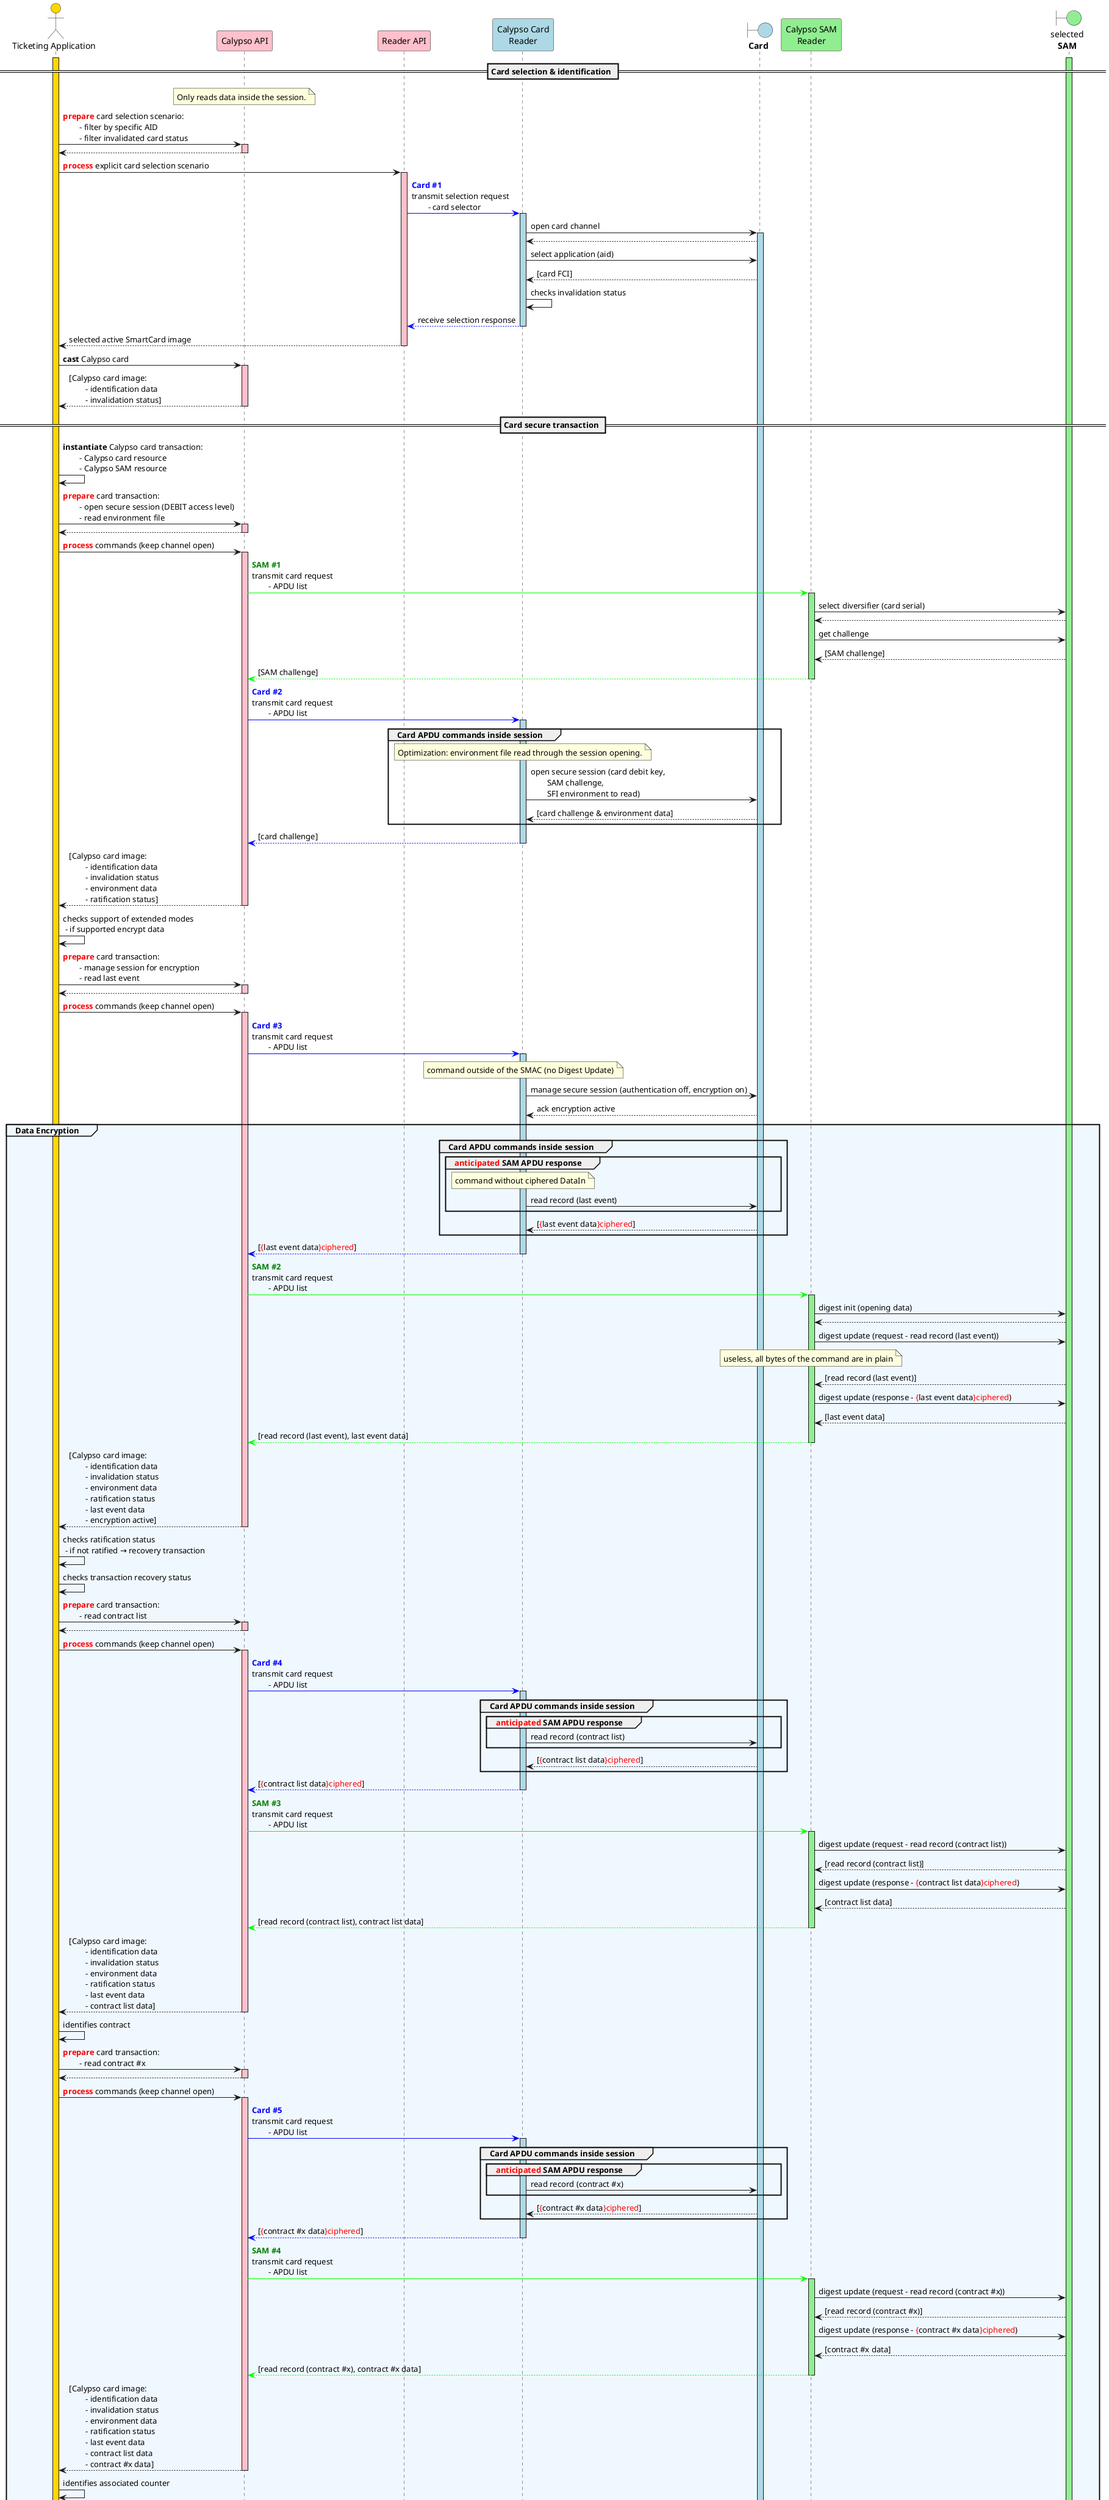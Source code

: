 @startuml

'skinparam ClassBorderColor #F1C40F
skinparam ClassBorderColor #D4AC0D
skinparam stereotypeABorderColor #A9DCDF
skinparam stereotypeIBorderColor #B4A7E5
skinparam stereotypeCBorderColor #ADD1B2
skinparam stereotypeEBorderColor #EB93DF
skinparam shadowing false

skinparam StateBorderColor #D4AC0D
skinparam ActivityBorderColor #D4AC0D

' Red
skinparam ClassBackgroundColor<<red>> #FDEDEC
skinparam ClassBorderColor<<red>> #E74C3C
hide <<red>> stereotype
' Purple
skinparam ClassBackgroundColor<<purple>> #F4ECF7
skinparam ClassBorderColor<<purple>> #8E44AD
hide <<purple>> stereotype
' blue
skinparam ClassBackgroundColor<<blue>> #EBF5FB
skinparam ClassBorderColor<<blue>> #3498DB
hide <<blue>> stereotype
' Green
skinparam ClassBackgroundColor<<green>> #EAFAF1
skinparam ClassBorderColor<<green>> #2ECC71
hide <<green>> stereotype

' Orange
skinparam ClassBackgroundColor<<orange>> #FDF2E9
skinparam ClassBorderColor<<orange>> #E67E22
hide <<orange>> stereotype

' Grey
skinparam ClassBackgroundColor<<grey>> #EAECEE
skinparam ClassBorderColor<<grey>> #2C3E50
hide <<grey>> stereotype

actor "Ticketing Application" as app #gold
participant "Calypso API" as capi #pink
participant "Reader API" as rapi #pink
participant "Calypso Card\nReader" as cardReader #lightBlue
boundary "**Card**" as card #lightBlue
participant "Calypso SAM\nReader" as samReader #lightGreen
boundary "selected\n**SAM**" as sam #lightGreen

activate app #gold
activate sam #lightGreen

== Card selection & identification ==

note over capi
    Only reads data inside the session.
end note

app->capi: <font color=red>**prepare**</font> card selection scenario:\n\t- filter by specific AID\n\t- filter invalidated card status
activate capi  #pink
capi-->app
deactivate capi

app->rapi: <font color=red>**process**</font> explicit card selection scenario
activate rapi  #pink
rapi-[#0000FF]>cardReader: <font color=blue>**Card #1**</font>\ntransmit selection request\n\t- card selector
activate cardReader #lightBlue

cardReader->card: open card channel
activate card #lightBlue
card-->cardReader
cardReader->card: select application (aid)
card-->cardReader: [card FCI]
cardReader->cardReader: checks invalidation status

cardReader--[#0000FF]>rapi: receive selection response
deactivate cardReader

rapi-->app: selected active SmartCard image
deactivate rapi

app->capi: **cast** Calypso card
activate capi  #pink
capi-->app: [Calypso card image:\n\t- identification data\n\t- invalidation status]

deactivate capi

== Card secure transaction ==

app->app: **instantiate** Calypso card transaction:\n\t- Calypso card resource\n\t- Calypso SAM resource

app->capi: <font color=red>**prepare**</font> card transaction:\n\t- open secure session (DEBIT access level)\n\t- read environment file
activate capi  #pink
capi-->app
deactivate capi

app->capi: <font color=red>**process**</font> commands (keep channel open)
activate capi  #pink

capi-[#00FF00]>samReader: <font color=green>**SAM #1**<font color=red>\ntransmit card request\n\t- APDU list
activate samReader #lightGreen
samReader->sam: select diversifier (card serial)
sam-->samReader
samReader->sam: get challenge
sam-->samReader: [SAM challenge]
samReader-[#00FF00]->capi: [SAM challenge]
deactivate samReader

capi-[#0000FF]>cardReader: <font color=blue>**Card #2**</font>\ntransmit card request\n\t- APDU list
activate cardReader #lightBlue

group Card APDU commands inside session
note over cardReader
    Optimization: environment file read through the session opening.
end note

    cardReader->card: open secure session (card debit key,\n\tSAM challenge,\n\tSFI environment to read)
    card-->cardReader: [card challenge & environment data]
end

cardReader--[#0000FF]>capi: [card challenge]
deactivate cardReader

capi-->app: [Calypso card image:\n\t- identification data\n\t- invalidation status\n\t- environment data\n\t- ratification status]
deactivate capi

app->app: checks support of extended modes\n - if supported encrypt data

app->capi: <font color=red>**prepare**</font> card transaction:\n\t- manage session for encryption\n\t- read last event
activate capi  #pink
capi-->app
deactivate capi

app->capi: <font color=red>**process**</font> commands (keep channel open)
activate capi  #pink

capi-[#0000FF]>cardReader: <font color=blue>**Card #3**</font>\ntransmit card request\n\t- APDU list
activate cardReader #lightBlue

note over cardReader
    command outside of the SMAC (no Digest Update)
end note

    cardReader->card: manage secure session (authentication off, encryption on)
    card-->cardReader: ack encryption active

group#AliceBlue #AliceBlue Data Encryption

group Card APDU commands inside session
    group <font color=red>**anticipated**</font> SAM APDU response
        note over cardReader
            command without ciphered DataIn
        end note
        cardReader->card: read record (last event)
    end
    card-->cardReader: [<font color=red>{</font>last event data<font color=red>}ciphered</font>]
end

cardReader--[#0000FF]>capi: [<font color=red>{</font>last event data<font color=red>}ciphered</font>]
deactivate cardReader

capi-[#00FF00]>samReader: <font color=green>**SAM #2**<font color=red>\ntransmit card request\n\t- APDU list
activate samReader #lightGreen
samReader->sam: digest init (opening data)
sam-->samReader
samReader->sam: digest update (request - read record (last event))
    note over samReader
        useless, all bytes of the command are in plain
    end note

sam-->samReader: [read record (last event)]

samReader->sam: digest update (response - <font color=red>{</font>last event data<font color=red>}ciphered</font>)
sam-->samReader: [last event data]
samReader-[#00FF00]->capi: [read record (last event), last event data]
deactivate samReader


capi-->app: [Calypso card image:\n\t- identification data\n\t- invalidation status\n\t- environment data\n\t- ratification status\n\t- last event data\n\t- encryption active]
deactivate capi

app->app: checks ratification status\n - if not ratified → recovery transaction

app->app: checks transaction recovery status

app->capi: <font color=red>**prepare**</font> card transaction:\n\t- read contract list
activate capi  #pink
capi-->app
deactivate capi

app->capi: <font color=red>**process**</font> commands (keep channel open)
activate capi  #pink

capi-[#0000FF]>cardReader: <font color=blue>**Card #4**</font>\ntransmit card request\n\t- APDU list
activate cardReader #lightBlue

group Card APDU commands inside session
    group <font color=red>**anticipated**</font> SAM APDU response
        cardReader->card: read record (contract list)
    end
    card-->cardReader: [<font color=red>{</font>contract list data<font color=red>}ciphered</font>]
end

cardReader--[#0000FF]>capi: [<font color=red>{</font>contract list data<font color=red>}ciphered</font>]
deactivate cardReader

capi-[#00FF00]>samReader: <font color=green>**SAM #3**<font color=red>\ntransmit card request\n\t- APDU list
activate samReader #lightGreen
samReader->sam: digest update (request - read record (contract list))
sam-->samReader: [read record (contract list)]

samReader->sam: digest update (response - <font color=red>{</font>contract list data<font color=red>}ciphered</font>)
sam-->samReader: [contract list data]
samReader-[#00FF00]->capi: [read record (contract list), contract list data]
deactivate samReader

capi-->app: [Calypso card image:\n\t- identification data\n\t- invalidation status\n\t- environment data\n\t- ratification status\n\t- last event data\n\t- contract list data]
deactivate capi

app->app: identifies contract

app->capi: <font color=red>**prepare**</font> card transaction:\n\t- read contract #x
activate capi  #pink
capi-->app
deactivate capi

app->capi: <font color=red>**process**</font> commands (keep channel open)
activate capi  #pink

capi-[#0000FF]>cardReader: <font color=blue>**Card #5**</font>\ntransmit card request\n\t- APDU list
activate cardReader #lightBlue

group Card APDU commands inside session
    group <font color=red>**anticipated**</font> SAM APDU response
        cardReader->card: read record (contract #x)
    end

    card-->cardReader: [<font color=red>{</font>contract #x data<font color=red>}ciphered</font>]
end

cardReader--[#0000FF]>capi: [<font color=red>{</font>contract #x data<font color=red>}ciphered</font>]
deactivate cardReader

capi-[#00FF00]>samReader: <font color=green>**SAM #4**<font color=red>\ntransmit card request\n\t- APDU list
activate samReader #lightGreen
samReader->sam: digest update (request - read record (contract #x))
sam-->samReader: [read record (contract #x)]

samReader->sam: digest update (response - <font color=red>{</font>contract #x data<font color=red>}ciphered</font>)
sam-->samReader: [contract #x data]
samReader-[#00FF00]->capi: [read record (contract #x), contract #x data]
deactivate samReader

capi-->app: [Calypso card image:\n\t- identification data\n\t- invalidation status\n\t- environment data\n\t- ratification status\n\t- last event data\n\t- contract list data\n\t- contract #x data]
deactivate capi

app->app: identifies associated counter

app->capi: <font color=red>**prepare**</font> card transaction:\n\t- reader counter #x
activate capi  #pink
capi-->app
deactivate capi

app->capi: <font color=red>**process**</font> commands (keep channel open)
activate capi  #pink

capi-[#0000FF]>cardReader: <font color=blue>**Card #6**</font>\ntransmit card request\n\t- APDU list
activate cardReader #lightBlue

group Card APDU commands inside session
    group <font color=red>**anticipated**</font> SAM APDU response
        cardReader->card: read record (counter #x)
    end

    card-->cardReader: [<font color=red>{</font>counter #x data<font color=red>}ciphered</font>]
end

cardReader--[#0000FF]>capi: [<font color=red>{</font>counter #x data<font color=red>}ciphered</font>]
deactivate cardReader

capi-[#00FF00]>samReader: <font color=green>**SAM #5**<font color=red>\ntransmit card request\n\t- APDU list
activate samReader #lightGreen
samReader->sam: digest update (request - read record (counter #x))
sam-->samReader: [read record (counter #x)]

samReader->sam: digest update (response - <font color=red>{</font>counter #x value<font color=red>}ciphered</font>)
sam-->samReader: [counter #x value]
samReader-[#00FF00]->capi: [read record (counter #x), counter #x value]
deactivate samReader

capi-->app: [Calypso card image:\n\t- identification data\n\t- invalidation status\n\t- environment data\n\t- ratification status\n\t- last event data\n\t- contract list data\n\t- contract #x data\n\t- counter #x value]
deactivate capi

app->app: defines data to update

app->capi: <font color=red>**prepare**</font>:\n\t- decrease counter #x (new value)\n\t- append event record (new event)\n\t- close secure session (not ratified)
'app->capi: <font color=red>**prepare**</font>:\n\t- append event record (new event)\n\t- decrease counter #x (new value)\n\t- close secure session (not ratified)
activate capi  #pink

capi-->app
deactivate capi

app->capi: <font color=red>**process**</font> commands (close channel after)
activate capi  #pink
capi->capi: anticipates the future card responses
note over capi
    If the current value of the counter #x were **unknown**, then the transmission of an additional card APDU
    message would be necessary to operate the decrease counter in a different message than the session closing.
end note

capi-[#00FF00]>samReader: <font color=green>**SAM #6**</font>\ntransmit card request\n\t- APDU list
activate samReader #lightGreen

samReader->sam: digest update (request - decrease counter(counter #x, amount))
sam-->samReader: [decrease counter(counter #x, <font color=red>{</font>amount<font color=red>}ciphered</font>]

note over samReader
    'ciphered' decrease counter response can't be anticipated
end note

samReader-[#00FF00]->capi: [SAM certificate]
deactivate samReader

capi-[#0000FF]>cardReader: <font color=blue>**Card #7**</font>\ntransmit card request\n\t- APDU list
activate cardReader #lightBlue

group Card APDU commands inside session
    cardReader->card: decrease counter(counter #x, <font color=red>{</font>amount<font color=red>}ciphered</font>)
    card-->cardReader: [<font color=red>{</font>new counter value<font color=red>}ciphered</font>]
end

cardReader-[#0000FF]->capi: [card certificate]
deactivate cardReader

capi-[#00FF00]>samReader: <font color=green>**SAM #7**</font>\ntransmit card request\n\t- APDU list
activate samReader #lightGreen

samReader->sam: digest update (response - <font color=red>{</font>new counter value<font color=red>}ciphered</font>)
sam-->samReader: [new counter value]
samReader->sam: digest update (request - append event record(data))
sam-->samReader: append event record(<font color=red>{</font>new data<font color=red>}ciphered</font>)
group <font color=red>**anticipated**</font> Card APDU responses
    samReader->sam: digest update (response - ack)
    sam-->samReader: ack
end
samReader->sam: digest close
sam-->samReader: [SAM certificate]

samReader-[#00FF00]->capi: [SAM certificate]
deactivate samReader

capi-[#0000FF]>cardReader: <font color=blue>**Card #8**</font>\ntransmit card request\n\t- APDU list
activate cardReader #lightBlue

group Card APDU commands inside session
    cardReader->card: append record (event, <font color=red>{</font>data<font color=red>}ciphered</font>)
    card-->cardReader: ack
end

end

cardReader->card: close secure session (SAM certificate, as non ratified)
card-->cardReader: [card certificate]
cardReader->card: ratification command
card-->cardReader
cardReader->card: close card channel
card-->cardReader
deactivate card

cardReader-[#0000FF]->capi: [card certificate]
deactivate cardReader

capi-[#00FF00]>samReader: <font color=green>**SAM #8**</font>\ntransmit card request\n\t- APDU list
activate samReader #lightGreen
samReader->sam: digest authenticate (card certificate)
sam-->samReader: [authentication status]

samReader-[#00FF00]->capi: [authentification status]
deactivate samReader

capi-->app: [Calypso card image:\n\t- identification data\n\t- invalidation status\n\t- environment data\n\t- --ratification status--\n\t- last event data (updated)\n\t- contract list data\n\t- contract #x data\n\t- counter #x data (updated)]\nauthentification status
deactivate capi
@enduml